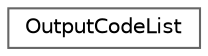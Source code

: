 digraph "Graphical Class Hierarchy"
{
 // INTERACTIVE_SVG=YES
 // LATEX_PDF_SIZE
  bgcolor="transparent";
  edge [fontname=Helvetica,fontsize=10,labelfontname=Helvetica,labelfontsize=10];
  node [fontname=Helvetica,fontsize=10,shape=box,height=0.2,width=0.4];
  rankdir="LR";
  Node0 [label="OutputCodeList",height=0.2,width=0.4,color="grey40", fillcolor="white", style="filled",URL="$db/d8e/class_output_code_list.html",tooltip="Class representing a list of different code generators."];
}
